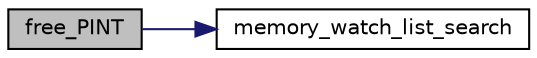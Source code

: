 digraph "free_PINT"
{
  edge [fontname="Helvetica",fontsize="10",labelfontname="Helvetica",labelfontsize="10"];
  node [fontname="Helvetica",fontsize="10",shape=record];
  rankdir="LR";
  Node1421 [label="free_PINT",height=0.2,width=0.4,color="black", fillcolor="grey75", style="filled", fontcolor="black"];
  Node1421 -> Node1422 [color="midnightblue",fontsize="10",style="solid",fontname="Helvetica"];
  Node1422 [label="memory_watch_list_search",height=0.2,width=0.4,color="black", fillcolor="white", style="filled",URL="$df/d84/foundations_2io__and__os_2memory_8_c.html#a3dc6479d362d6d48bf915d940e643d86"];
}

